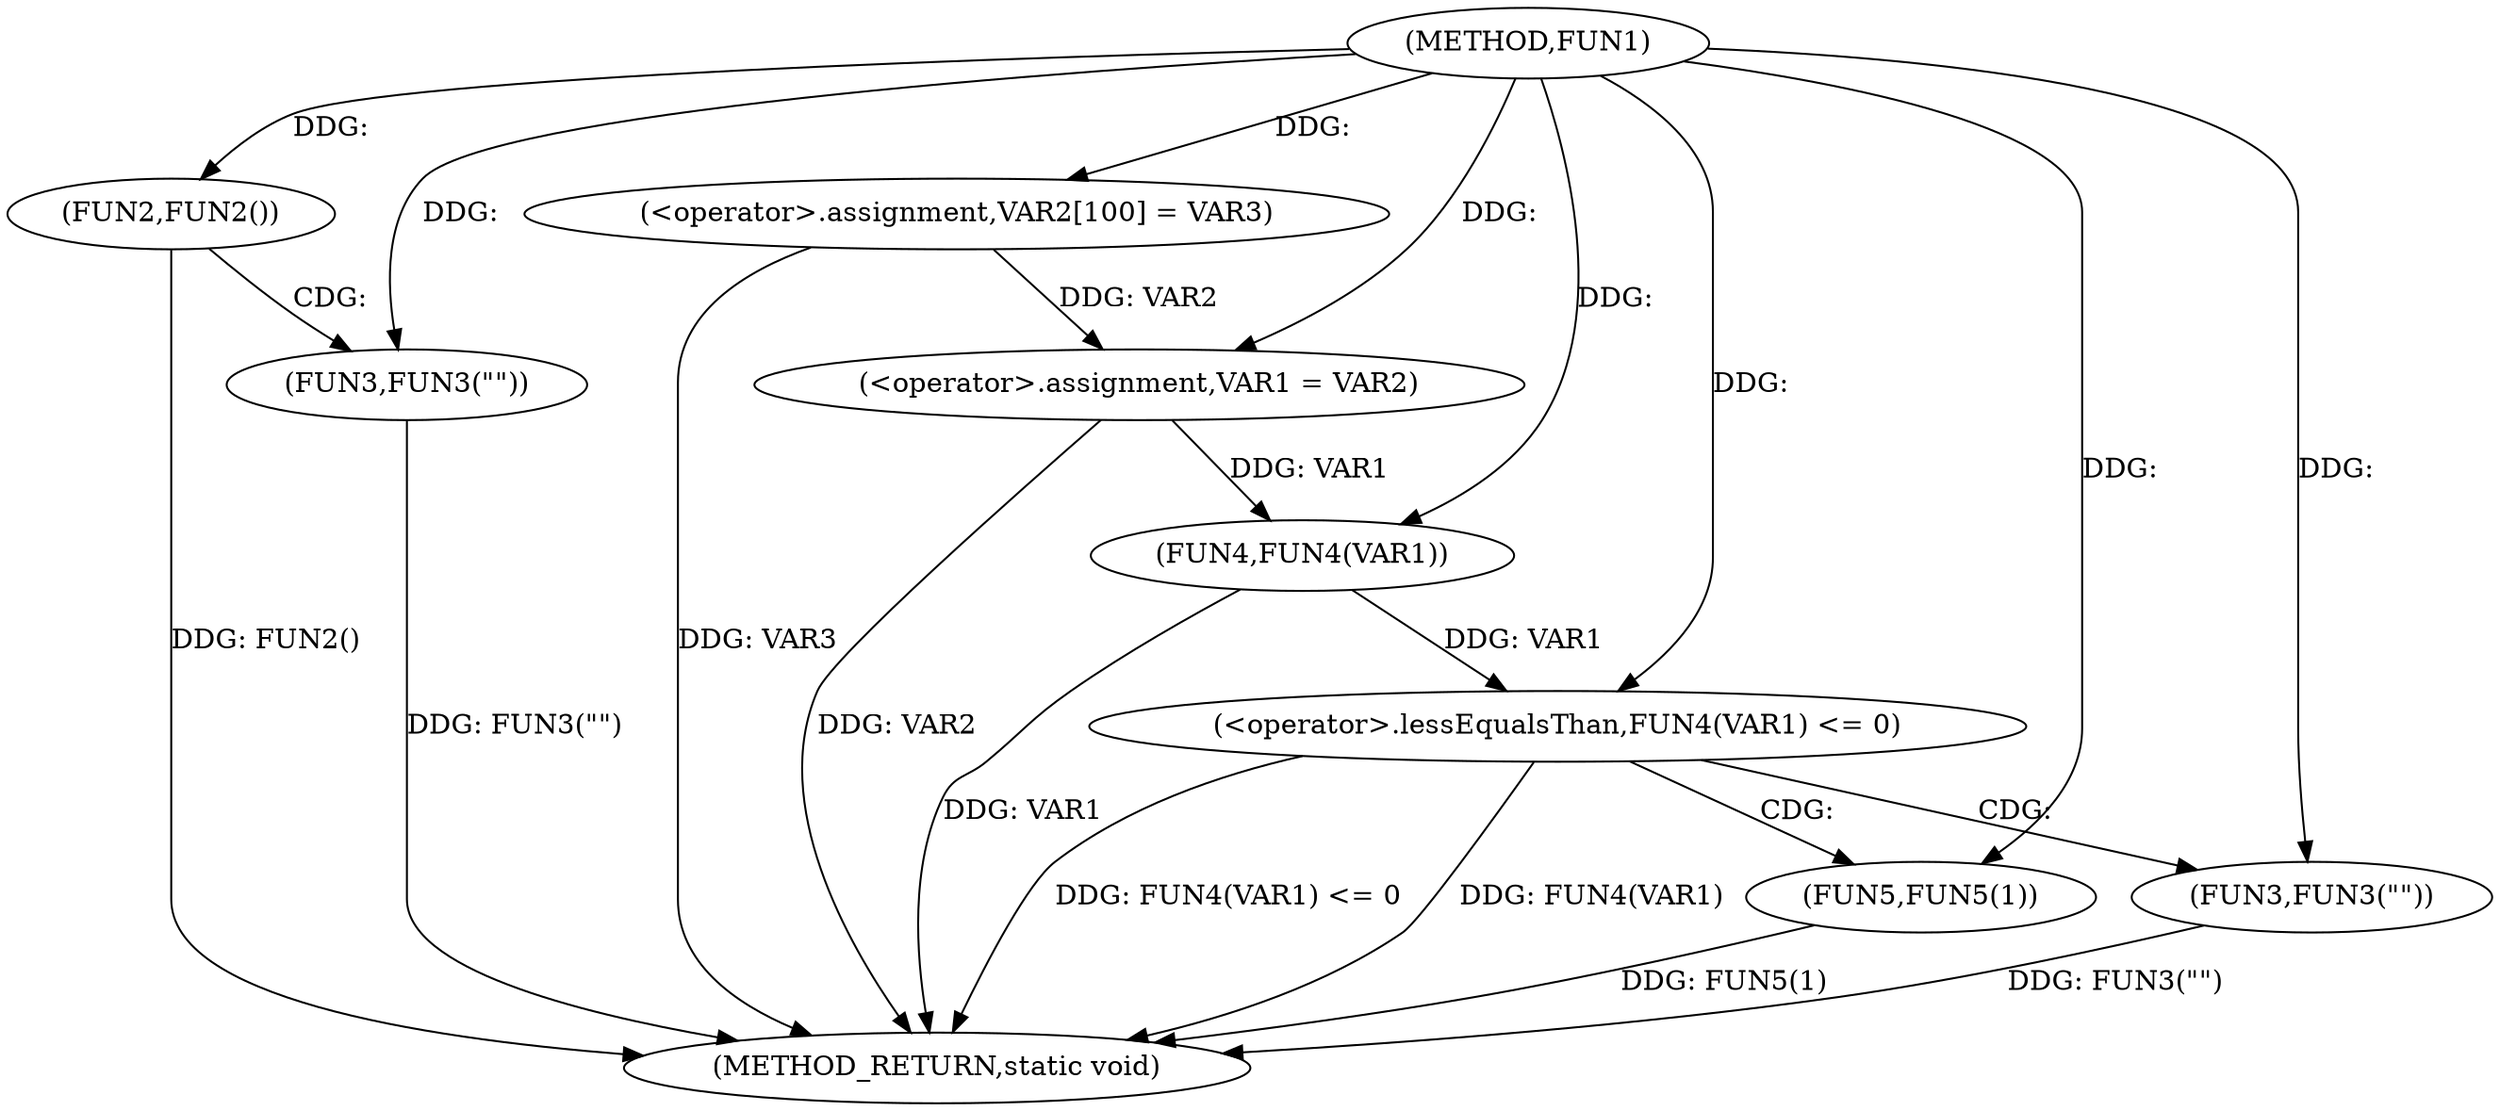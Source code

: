 digraph FUN1 {  
"1000100" [label = "(METHOD,FUN1)" ]
"1000127" [label = "(METHOD_RETURN,static void)" ]
"1000104" [label = "(<operator>.assignment,VAR2[100] = VAR3)" ]
"1000107" [label = "(<operator>.assignment,VAR1 = VAR2)" ]
"1000111" [label = "(FUN2,FUN2())" ]
"1000113" [label = "(FUN3,FUN3(\"\"))" ]
"1000118" [label = "(<operator>.lessEqualsThan,FUN4(VAR1) <= 0)" ]
"1000119" [label = "(FUN4,FUN4(VAR1))" ]
"1000123" [label = "(FUN3,FUN3(\"\"))" ]
"1000125" [label = "(FUN5,FUN5(1))" ]
  "1000125" -> "1000127"  [ label = "DDG: FUN5(1)"] 
  "1000123" -> "1000127"  [ label = "DDG: FUN3(\"\")"] 
  "1000118" -> "1000127"  [ label = "DDG: FUN4(VAR1) <= 0"] 
  "1000118" -> "1000127"  [ label = "DDG: FUN4(VAR1)"] 
  "1000111" -> "1000127"  [ label = "DDG: FUN2()"] 
  "1000113" -> "1000127"  [ label = "DDG: FUN3(\"\")"] 
  "1000119" -> "1000127"  [ label = "DDG: VAR1"] 
  "1000104" -> "1000127"  [ label = "DDG: VAR3"] 
  "1000107" -> "1000127"  [ label = "DDG: VAR2"] 
  "1000100" -> "1000104"  [ label = "DDG: "] 
  "1000104" -> "1000107"  [ label = "DDG: VAR2"] 
  "1000100" -> "1000107"  [ label = "DDG: "] 
  "1000100" -> "1000111"  [ label = "DDG: "] 
  "1000100" -> "1000113"  [ label = "DDG: "] 
  "1000119" -> "1000118"  [ label = "DDG: VAR1"] 
  "1000107" -> "1000119"  [ label = "DDG: VAR1"] 
  "1000100" -> "1000119"  [ label = "DDG: "] 
  "1000100" -> "1000118"  [ label = "DDG: "] 
  "1000100" -> "1000123"  [ label = "DDG: "] 
  "1000100" -> "1000125"  [ label = "DDG: "] 
  "1000111" -> "1000113"  [ label = "CDG: "] 
  "1000118" -> "1000123"  [ label = "CDG: "] 
  "1000118" -> "1000125"  [ label = "CDG: "] 
}
